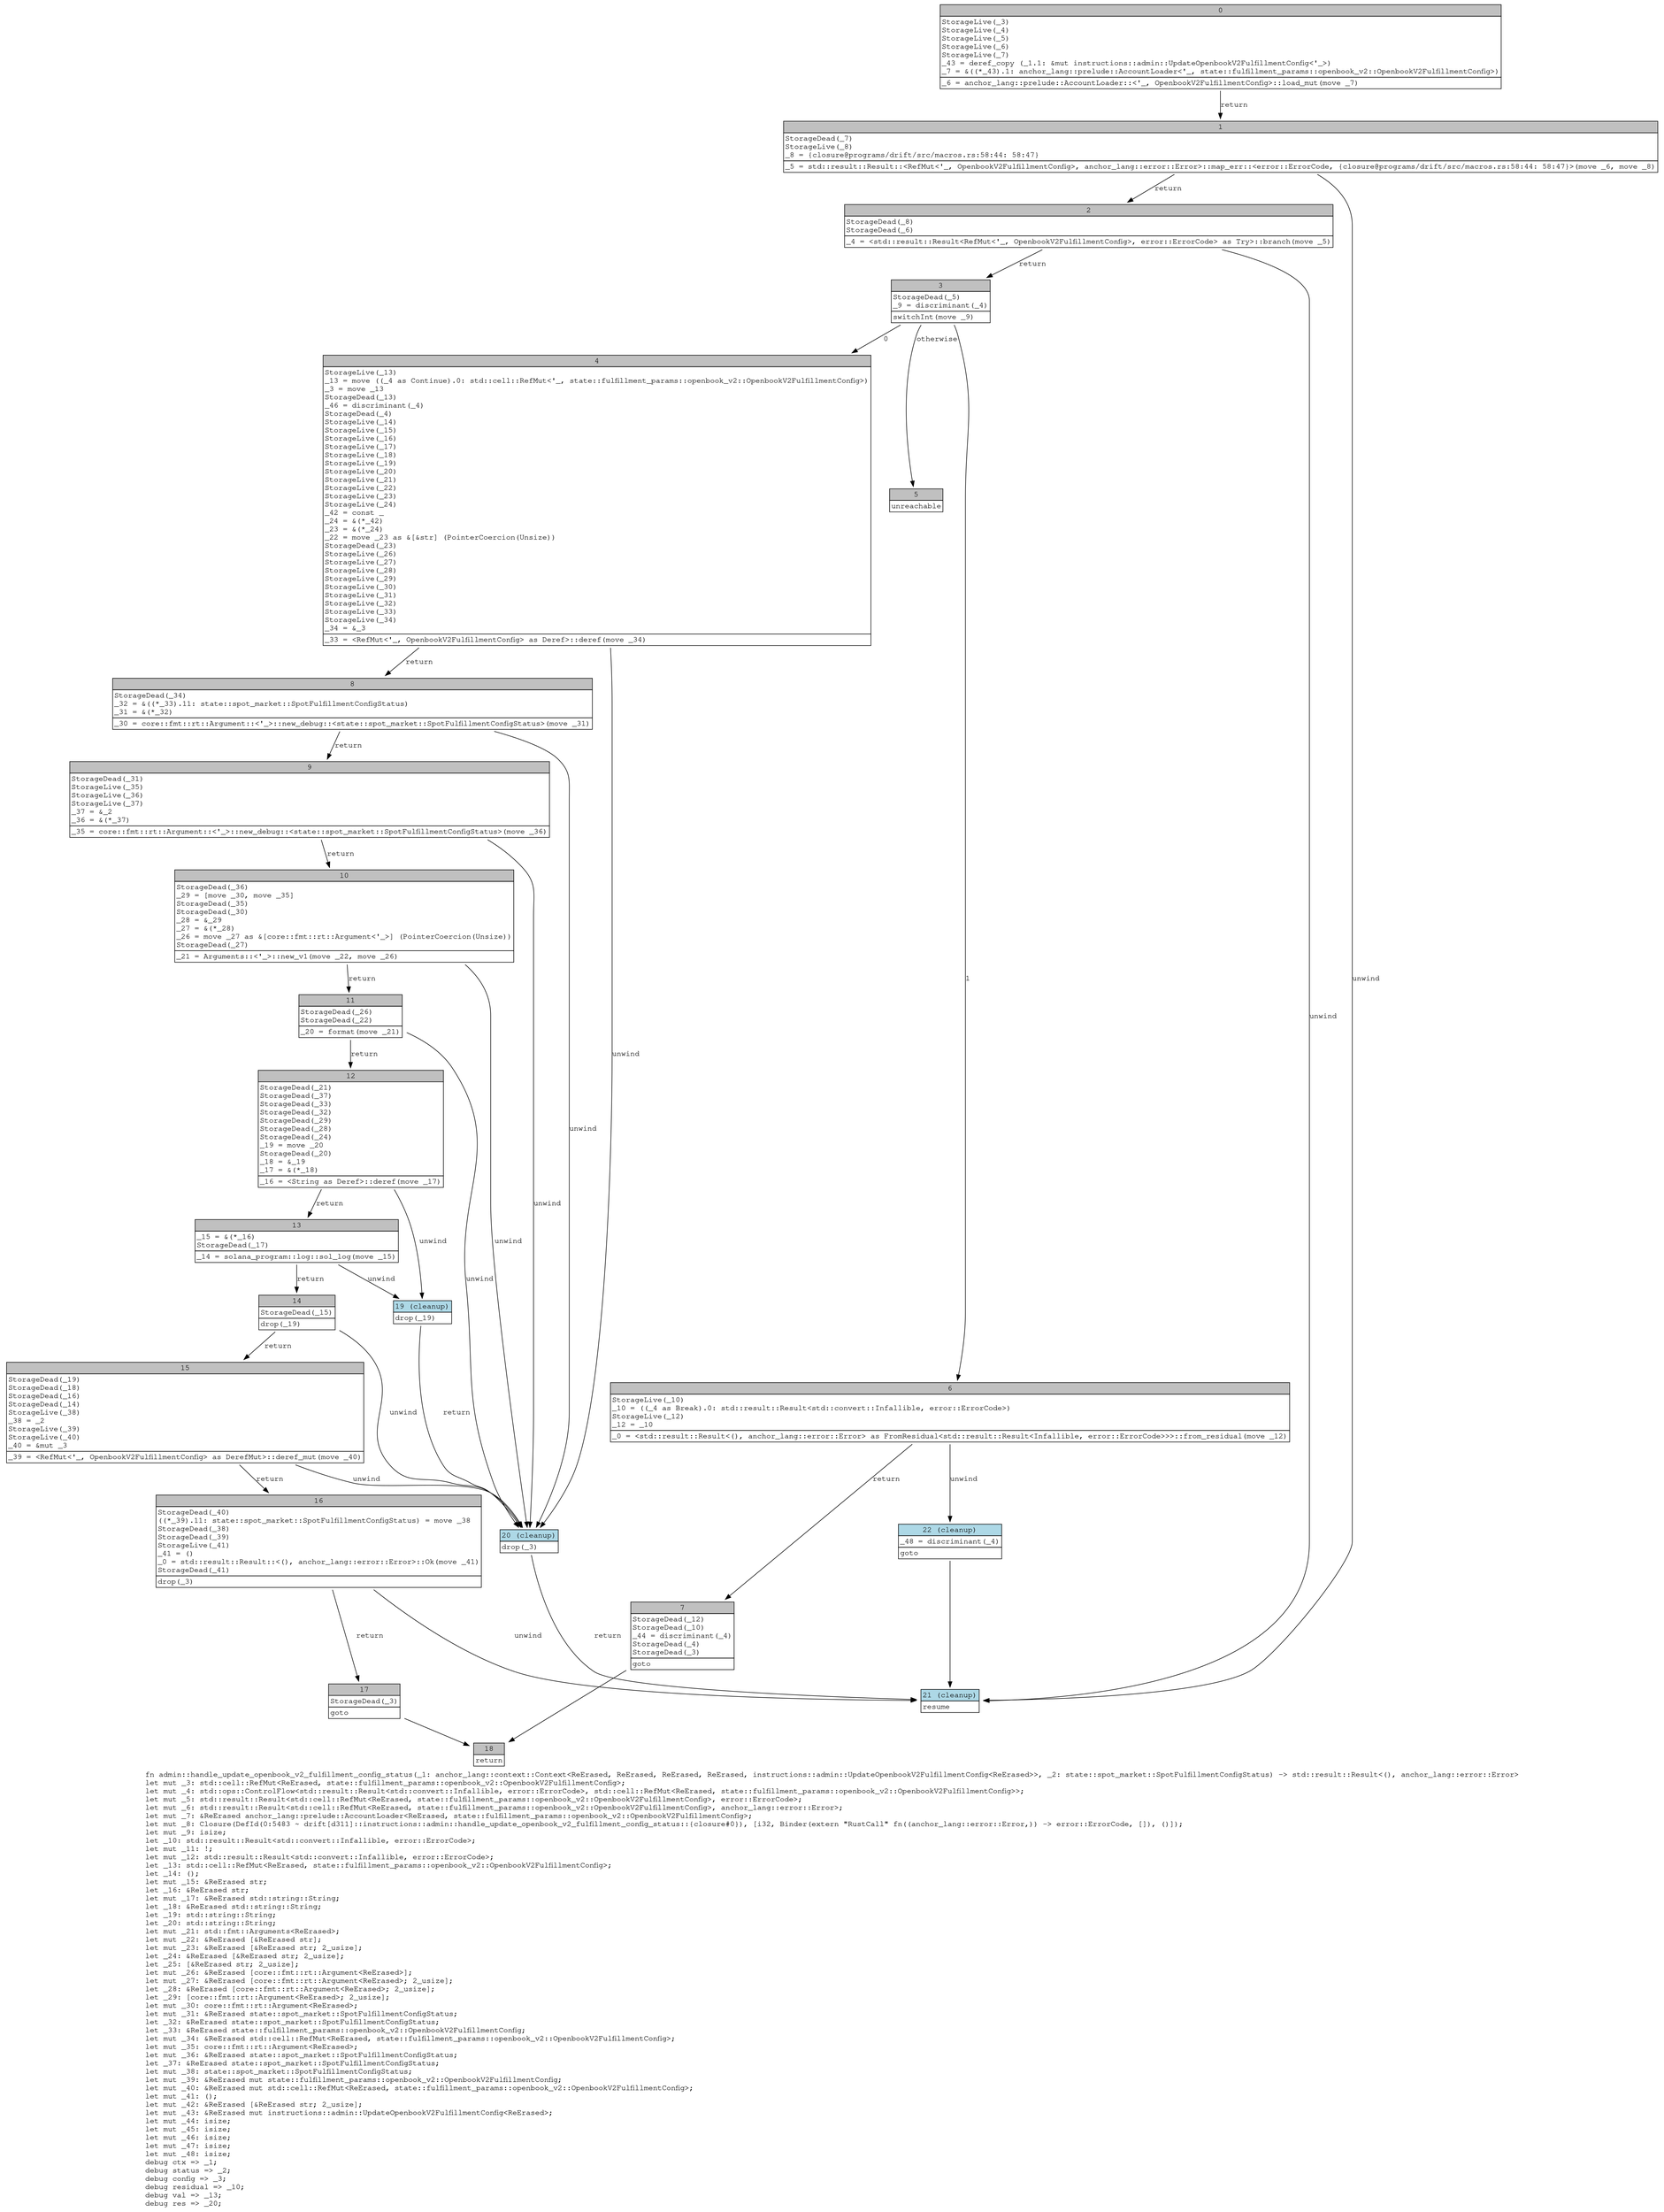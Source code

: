 digraph Mir_0_1078 {
    graph [fontname="Courier, monospace"];
    node [fontname="Courier, monospace"];
    edge [fontname="Courier, monospace"];
    label=<fn admin::handle_update_openbook_v2_fulfillment_config_status(_1: anchor_lang::context::Context&lt;ReErased, ReErased, ReErased, ReErased, instructions::admin::UpdateOpenbookV2FulfillmentConfig&lt;ReErased&gt;&gt;, _2: state::spot_market::SpotFulfillmentConfigStatus) -&gt; std::result::Result&lt;(), anchor_lang::error::Error&gt;<br align="left"/>let mut _3: std::cell::RefMut&lt;ReErased, state::fulfillment_params::openbook_v2::OpenbookV2FulfillmentConfig&gt;;<br align="left"/>let mut _4: std::ops::ControlFlow&lt;std::result::Result&lt;std::convert::Infallible, error::ErrorCode&gt;, std::cell::RefMut&lt;ReErased, state::fulfillment_params::openbook_v2::OpenbookV2FulfillmentConfig&gt;&gt;;<br align="left"/>let mut _5: std::result::Result&lt;std::cell::RefMut&lt;ReErased, state::fulfillment_params::openbook_v2::OpenbookV2FulfillmentConfig&gt;, error::ErrorCode&gt;;<br align="left"/>let mut _6: std::result::Result&lt;std::cell::RefMut&lt;ReErased, state::fulfillment_params::openbook_v2::OpenbookV2FulfillmentConfig&gt;, anchor_lang::error::Error&gt;;<br align="left"/>let mut _7: &amp;ReErased anchor_lang::prelude::AccountLoader&lt;ReErased, state::fulfillment_params::openbook_v2::OpenbookV2FulfillmentConfig&gt;;<br align="left"/>let mut _8: Closure(DefId(0:5483 ~ drift[d311]::instructions::admin::handle_update_openbook_v2_fulfillment_config_status::{closure#0}), [i32, Binder(extern &quot;RustCall&quot; fn((anchor_lang::error::Error,)) -&gt; error::ErrorCode, []), ()]);<br align="left"/>let mut _9: isize;<br align="left"/>let _10: std::result::Result&lt;std::convert::Infallible, error::ErrorCode&gt;;<br align="left"/>let mut _11: !;<br align="left"/>let mut _12: std::result::Result&lt;std::convert::Infallible, error::ErrorCode&gt;;<br align="left"/>let _13: std::cell::RefMut&lt;ReErased, state::fulfillment_params::openbook_v2::OpenbookV2FulfillmentConfig&gt;;<br align="left"/>let _14: ();<br align="left"/>let mut _15: &amp;ReErased str;<br align="left"/>let _16: &amp;ReErased str;<br align="left"/>let mut _17: &amp;ReErased std::string::String;<br align="left"/>let _18: &amp;ReErased std::string::String;<br align="left"/>let _19: std::string::String;<br align="left"/>let _20: std::string::String;<br align="left"/>let mut _21: std::fmt::Arguments&lt;ReErased&gt;;<br align="left"/>let mut _22: &amp;ReErased [&amp;ReErased str];<br align="left"/>let mut _23: &amp;ReErased [&amp;ReErased str; 2_usize];<br align="left"/>let _24: &amp;ReErased [&amp;ReErased str; 2_usize];<br align="left"/>let _25: [&amp;ReErased str; 2_usize];<br align="left"/>let mut _26: &amp;ReErased [core::fmt::rt::Argument&lt;ReErased&gt;];<br align="left"/>let mut _27: &amp;ReErased [core::fmt::rt::Argument&lt;ReErased&gt;; 2_usize];<br align="left"/>let _28: &amp;ReErased [core::fmt::rt::Argument&lt;ReErased&gt;; 2_usize];<br align="left"/>let _29: [core::fmt::rt::Argument&lt;ReErased&gt;; 2_usize];<br align="left"/>let mut _30: core::fmt::rt::Argument&lt;ReErased&gt;;<br align="left"/>let mut _31: &amp;ReErased state::spot_market::SpotFulfillmentConfigStatus;<br align="left"/>let _32: &amp;ReErased state::spot_market::SpotFulfillmentConfigStatus;<br align="left"/>let _33: &amp;ReErased state::fulfillment_params::openbook_v2::OpenbookV2FulfillmentConfig;<br align="left"/>let mut _34: &amp;ReErased std::cell::RefMut&lt;ReErased, state::fulfillment_params::openbook_v2::OpenbookV2FulfillmentConfig&gt;;<br align="left"/>let mut _35: core::fmt::rt::Argument&lt;ReErased&gt;;<br align="left"/>let mut _36: &amp;ReErased state::spot_market::SpotFulfillmentConfigStatus;<br align="left"/>let _37: &amp;ReErased state::spot_market::SpotFulfillmentConfigStatus;<br align="left"/>let mut _38: state::spot_market::SpotFulfillmentConfigStatus;<br align="left"/>let mut _39: &amp;ReErased mut state::fulfillment_params::openbook_v2::OpenbookV2FulfillmentConfig;<br align="left"/>let mut _40: &amp;ReErased mut std::cell::RefMut&lt;ReErased, state::fulfillment_params::openbook_v2::OpenbookV2FulfillmentConfig&gt;;<br align="left"/>let mut _41: ();<br align="left"/>let mut _42: &amp;ReErased [&amp;ReErased str; 2_usize];<br align="left"/>let mut _43: &amp;ReErased mut instructions::admin::UpdateOpenbookV2FulfillmentConfig&lt;ReErased&gt;;<br align="left"/>let mut _44: isize;<br align="left"/>let mut _45: isize;<br align="left"/>let mut _46: isize;<br align="left"/>let mut _47: isize;<br align="left"/>let mut _48: isize;<br align="left"/>debug ctx =&gt; _1;<br align="left"/>debug status =&gt; _2;<br align="left"/>debug config =&gt; _3;<br align="left"/>debug residual =&gt; _10;<br align="left"/>debug val =&gt; _13;<br align="left"/>debug res =&gt; _20;<br align="left"/>>;
    bb0__0_1078 [shape="none", label=<<table border="0" cellborder="1" cellspacing="0"><tr><td bgcolor="gray" align="center" colspan="1">0</td></tr><tr><td align="left" balign="left">StorageLive(_3)<br/>StorageLive(_4)<br/>StorageLive(_5)<br/>StorageLive(_6)<br/>StorageLive(_7)<br/>_43 = deref_copy (_1.1: &amp;mut instructions::admin::UpdateOpenbookV2FulfillmentConfig&lt;'_&gt;)<br/>_7 = &amp;((*_43).1: anchor_lang::prelude::AccountLoader&lt;'_, state::fulfillment_params::openbook_v2::OpenbookV2FulfillmentConfig&gt;)<br/></td></tr><tr><td align="left">_6 = anchor_lang::prelude::AccountLoader::&lt;'_, OpenbookV2FulfillmentConfig&gt;::load_mut(move _7)</td></tr></table>>];
    bb1__0_1078 [shape="none", label=<<table border="0" cellborder="1" cellspacing="0"><tr><td bgcolor="gray" align="center" colspan="1">1</td></tr><tr><td align="left" balign="left">StorageDead(_7)<br/>StorageLive(_8)<br/>_8 = {closure@programs/drift/src/macros.rs:58:44: 58:47}<br/></td></tr><tr><td align="left">_5 = std::result::Result::&lt;RefMut&lt;'_, OpenbookV2FulfillmentConfig&gt;, anchor_lang::error::Error&gt;::map_err::&lt;error::ErrorCode, {closure@programs/drift/src/macros.rs:58:44: 58:47}&gt;(move _6, move _8)</td></tr></table>>];
    bb2__0_1078 [shape="none", label=<<table border="0" cellborder="1" cellspacing="0"><tr><td bgcolor="gray" align="center" colspan="1">2</td></tr><tr><td align="left" balign="left">StorageDead(_8)<br/>StorageDead(_6)<br/></td></tr><tr><td align="left">_4 = &lt;std::result::Result&lt;RefMut&lt;'_, OpenbookV2FulfillmentConfig&gt;, error::ErrorCode&gt; as Try&gt;::branch(move _5)</td></tr></table>>];
    bb3__0_1078 [shape="none", label=<<table border="0" cellborder="1" cellspacing="0"><tr><td bgcolor="gray" align="center" colspan="1">3</td></tr><tr><td align="left" balign="left">StorageDead(_5)<br/>_9 = discriminant(_4)<br/></td></tr><tr><td align="left">switchInt(move _9)</td></tr></table>>];
    bb4__0_1078 [shape="none", label=<<table border="0" cellborder="1" cellspacing="0"><tr><td bgcolor="gray" align="center" colspan="1">4</td></tr><tr><td align="left" balign="left">StorageLive(_13)<br/>_13 = move ((_4 as Continue).0: std::cell::RefMut&lt;'_, state::fulfillment_params::openbook_v2::OpenbookV2FulfillmentConfig&gt;)<br/>_3 = move _13<br/>StorageDead(_13)<br/>_46 = discriminant(_4)<br/>StorageDead(_4)<br/>StorageLive(_14)<br/>StorageLive(_15)<br/>StorageLive(_16)<br/>StorageLive(_17)<br/>StorageLive(_18)<br/>StorageLive(_19)<br/>StorageLive(_20)<br/>StorageLive(_21)<br/>StorageLive(_22)<br/>StorageLive(_23)<br/>StorageLive(_24)<br/>_42 = const _<br/>_24 = &amp;(*_42)<br/>_23 = &amp;(*_24)<br/>_22 = move _23 as &amp;[&amp;str] (PointerCoercion(Unsize))<br/>StorageDead(_23)<br/>StorageLive(_26)<br/>StorageLive(_27)<br/>StorageLive(_28)<br/>StorageLive(_29)<br/>StorageLive(_30)<br/>StorageLive(_31)<br/>StorageLive(_32)<br/>StorageLive(_33)<br/>StorageLive(_34)<br/>_34 = &amp;_3<br/></td></tr><tr><td align="left">_33 = &lt;RefMut&lt;'_, OpenbookV2FulfillmentConfig&gt; as Deref&gt;::deref(move _34)</td></tr></table>>];
    bb5__0_1078 [shape="none", label=<<table border="0" cellborder="1" cellspacing="0"><tr><td bgcolor="gray" align="center" colspan="1">5</td></tr><tr><td align="left">unreachable</td></tr></table>>];
    bb6__0_1078 [shape="none", label=<<table border="0" cellborder="1" cellspacing="0"><tr><td bgcolor="gray" align="center" colspan="1">6</td></tr><tr><td align="left" balign="left">StorageLive(_10)<br/>_10 = ((_4 as Break).0: std::result::Result&lt;std::convert::Infallible, error::ErrorCode&gt;)<br/>StorageLive(_12)<br/>_12 = _10<br/></td></tr><tr><td align="left">_0 = &lt;std::result::Result&lt;(), anchor_lang::error::Error&gt; as FromResidual&lt;std::result::Result&lt;Infallible, error::ErrorCode&gt;&gt;&gt;::from_residual(move _12)</td></tr></table>>];
    bb7__0_1078 [shape="none", label=<<table border="0" cellborder="1" cellspacing="0"><tr><td bgcolor="gray" align="center" colspan="1">7</td></tr><tr><td align="left" balign="left">StorageDead(_12)<br/>StorageDead(_10)<br/>_44 = discriminant(_4)<br/>StorageDead(_4)<br/>StorageDead(_3)<br/></td></tr><tr><td align="left">goto</td></tr></table>>];
    bb8__0_1078 [shape="none", label=<<table border="0" cellborder="1" cellspacing="0"><tr><td bgcolor="gray" align="center" colspan="1">8</td></tr><tr><td align="left" balign="left">StorageDead(_34)<br/>_32 = &amp;((*_33).11: state::spot_market::SpotFulfillmentConfigStatus)<br/>_31 = &amp;(*_32)<br/></td></tr><tr><td align="left">_30 = core::fmt::rt::Argument::&lt;'_&gt;::new_debug::&lt;state::spot_market::SpotFulfillmentConfigStatus&gt;(move _31)</td></tr></table>>];
    bb9__0_1078 [shape="none", label=<<table border="0" cellborder="1" cellspacing="0"><tr><td bgcolor="gray" align="center" colspan="1">9</td></tr><tr><td align="left" balign="left">StorageDead(_31)<br/>StorageLive(_35)<br/>StorageLive(_36)<br/>StorageLive(_37)<br/>_37 = &amp;_2<br/>_36 = &amp;(*_37)<br/></td></tr><tr><td align="left">_35 = core::fmt::rt::Argument::&lt;'_&gt;::new_debug::&lt;state::spot_market::SpotFulfillmentConfigStatus&gt;(move _36)</td></tr></table>>];
    bb10__0_1078 [shape="none", label=<<table border="0" cellborder="1" cellspacing="0"><tr><td bgcolor="gray" align="center" colspan="1">10</td></tr><tr><td align="left" balign="left">StorageDead(_36)<br/>_29 = [move _30, move _35]<br/>StorageDead(_35)<br/>StorageDead(_30)<br/>_28 = &amp;_29<br/>_27 = &amp;(*_28)<br/>_26 = move _27 as &amp;[core::fmt::rt::Argument&lt;'_&gt;] (PointerCoercion(Unsize))<br/>StorageDead(_27)<br/></td></tr><tr><td align="left">_21 = Arguments::&lt;'_&gt;::new_v1(move _22, move _26)</td></tr></table>>];
    bb11__0_1078 [shape="none", label=<<table border="0" cellborder="1" cellspacing="0"><tr><td bgcolor="gray" align="center" colspan="1">11</td></tr><tr><td align="left" balign="left">StorageDead(_26)<br/>StorageDead(_22)<br/></td></tr><tr><td align="left">_20 = format(move _21)</td></tr></table>>];
    bb12__0_1078 [shape="none", label=<<table border="0" cellborder="1" cellspacing="0"><tr><td bgcolor="gray" align="center" colspan="1">12</td></tr><tr><td align="left" balign="left">StorageDead(_21)<br/>StorageDead(_37)<br/>StorageDead(_33)<br/>StorageDead(_32)<br/>StorageDead(_29)<br/>StorageDead(_28)<br/>StorageDead(_24)<br/>_19 = move _20<br/>StorageDead(_20)<br/>_18 = &amp;_19<br/>_17 = &amp;(*_18)<br/></td></tr><tr><td align="left">_16 = &lt;String as Deref&gt;::deref(move _17)</td></tr></table>>];
    bb13__0_1078 [shape="none", label=<<table border="0" cellborder="1" cellspacing="0"><tr><td bgcolor="gray" align="center" colspan="1">13</td></tr><tr><td align="left" balign="left">_15 = &amp;(*_16)<br/>StorageDead(_17)<br/></td></tr><tr><td align="left">_14 = solana_program::log::sol_log(move _15)</td></tr></table>>];
    bb14__0_1078 [shape="none", label=<<table border="0" cellborder="1" cellspacing="0"><tr><td bgcolor="gray" align="center" colspan="1">14</td></tr><tr><td align="left" balign="left">StorageDead(_15)<br/></td></tr><tr><td align="left">drop(_19)</td></tr></table>>];
    bb15__0_1078 [shape="none", label=<<table border="0" cellborder="1" cellspacing="0"><tr><td bgcolor="gray" align="center" colspan="1">15</td></tr><tr><td align="left" balign="left">StorageDead(_19)<br/>StorageDead(_18)<br/>StorageDead(_16)<br/>StorageDead(_14)<br/>StorageLive(_38)<br/>_38 = _2<br/>StorageLive(_39)<br/>StorageLive(_40)<br/>_40 = &amp;mut _3<br/></td></tr><tr><td align="left">_39 = &lt;RefMut&lt;'_, OpenbookV2FulfillmentConfig&gt; as DerefMut&gt;::deref_mut(move _40)</td></tr></table>>];
    bb16__0_1078 [shape="none", label=<<table border="0" cellborder="1" cellspacing="0"><tr><td bgcolor="gray" align="center" colspan="1">16</td></tr><tr><td align="left" balign="left">StorageDead(_40)<br/>((*_39).11: state::spot_market::SpotFulfillmentConfigStatus) = move _38<br/>StorageDead(_38)<br/>StorageDead(_39)<br/>StorageLive(_41)<br/>_41 = ()<br/>_0 = std::result::Result::&lt;(), anchor_lang::error::Error&gt;::Ok(move _41)<br/>StorageDead(_41)<br/></td></tr><tr><td align="left">drop(_3)</td></tr></table>>];
    bb17__0_1078 [shape="none", label=<<table border="0" cellborder="1" cellspacing="0"><tr><td bgcolor="gray" align="center" colspan="1">17</td></tr><tr><td align="left" balign="left">StorageDead(_3)<br/></td></tr><tr><td align="left">goto</td></tr></table>>];
    bb18__0_1078 [shape="none", label=<<table border="0" cellborder="1" cellspacing="0"><tr><td bgcolor="gray" align="center" colspan="1">18</td></tr><tr><td align="left">return</td></tr></table>>];
    bb19__0_1078 [shape="none", label=<<table border="0" cellborder="1" cellspacing="0"><tr><td bgcolor="lightblue" align="center" colspan="1">19 (cleanup)</td></tr><tr><td align="left">drop(_19)</td></tr></table>>];
    bb20__0_1078 [shape="none", label=<<table border="0" cellborder="1" cellspacing="0"><tr><td bgcolor="lightblue" align="center" colspan="1">20 (cleanup)</td></tr><tr><td align="left">drop(_3)</td></tr></table>>];
    bb21__0_1078 [shape="none", label=<<table border="0" cellborder="1" cellspacing="0"><tr><td bgcolor="lightblue" align="center" colspan="1">21 (cleanup)</td></tr><tr><td align="left">resume</td></tr></table>>];
    bb22__0_1078 [shape="none", label=<<table border="0" cellborder="1" cellspacing="0"><tr><td bgcolor="lightblue" align="center" colspan="1">22 (cleanup)</td></tr><tr><td align="left" balign="left">_48 = discriminant(_4)<br/></td></tr><tr><td align="left">goto</td></tr></table>>];
    bb0__0_1078 -> bb1__0_1078 [label="return"];
    bb1__0_1078 -> bb2__0_1078 [label="return"];
    bb1__0_1078 -> bb21__0_1078 [label="unwind"];
    bb2__0_1078 -> bb3__0_1078 [label="return"];
    bb2__0_1078 -> bb21__0_1078 [label="unwind"];
    bb3__0_1078 -> bb4__0_1078 [label="0"];
    bb3__0_1078 -> bb6__0_1078 [label="1"];
    bb3__0_1078 -> bb5__0_1078 [label="otherwise"];
    bb4__0_1078 -> bb8__0_1078 [label="return"];
    bb4__0_1078 -> bb20__0_1078 [label="unwind"];
    bb6__0_1078 -> bb7__0_1078 [label="return"];
    bb6__0_1078 -> bb22__0_1078 [label="unwind"];
    bb7__0_1078 -> bb18__0_1078 [label=""];
    bb8__0_1078 -> bb9__0_1078 [label="return"];
    bb8__0_1078 -> bb20__0_1078 [label="unwind"];
    bb9__0_1078 -> bb10__0_1078 [label="return"];
    bb9__0_1078 -> bb20__0_1078 [label="unwind"];
    bb10__0_1078 -> bb11__0_1078 [label="return"];
    bb10__0_1078 -> bb20__0_1078 [label="unwind"];
    bb11__0_1078 -> bb12__0_1078 [label="return"];
    bb11__0_1078 -> bb20__0_1078 [label="unwind"];
    bb12__0_1078 -> bb13__0_1078 [label="return"];
    bb12__0_1078 -> bb19__0_1078 [label="unwind"];
    bb13__0_1078 -> bb14__0_1078 [label="return"];
    bb13__0_1078 -> bb19__0_1078 [label="unwind"];
    bb14__0_1078 -> bb15__0_1078 [label="return"];
    bb14__0_1078 -> bb20__0_1078 [label="unwind"];
    bb15__0_1078 -> bb16__0_1078 [label="return"];
    bb15__0_1078 -> bb20__0_1078 [label="unwind"];
    bb16__0_1078 -> bb17__0_1078 [label="return"];
    bb16__0_1078 -> bb21__0_1078 [label="unwind"];
    bb17__0_1078 -> bb18__0_1078 [label=""];
    bb19__0_1078 -> bb20__0_1078 [label="return"];
    bb20__0_1078 -> bb21__0_1078 [label="return"];
    bb22__0_1078 -> bb21__0_1078 [label=""];
}
